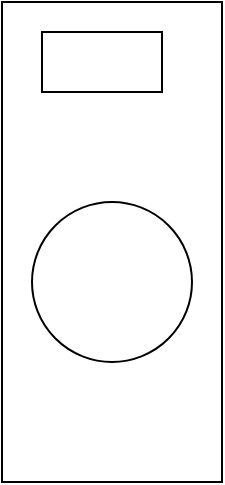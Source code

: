<mxfile version="14.4.3" type="github"><diagram id="OtNUxlyVvFb4svSH7LnW" name="Page-1"><mxGraphModel dx="1186" dy="662" grid="1" gridSize="10" guides="1" tooltips="1" connect="1" arrows="1" fold="1" page="1" pageScale="1" pageWidth="850" pageHeight="1100" math="0" shadow="0"><root><mxCell id="0"/><mxCell id="1" parent="0"/><mxCell id="eXz3Qezn_YQEqlpP9Dle-1" value="" style="rounded=0;whiteSpace=wrap;html=1;" vertex="1" parent="1"><mxGeometry x="200" y="260" width="110" height="240" as="geometry"/></mxCell><mxCell id="eXz3Qezn_YQEqlpP9Dle-2" value="" style="ellipse;whiteSpace=wrap;html=1;aspect=fixed;" vertex="1" parent="1"><mxGeometry x="215" y="360" width="80" height="80" as="geometry"/></mxCell><mxCell id="eXz3Qezn_YQEqlpP9Dle-3" value="" style="rounded=0;whiteSpace=wrap;html=1;" vertex="1" parent="1"><mxGeometry x="220" y="275" width="60" height="30" as="geometry"/></mxCell></root></mxGraphModel></diagram></mxfile>